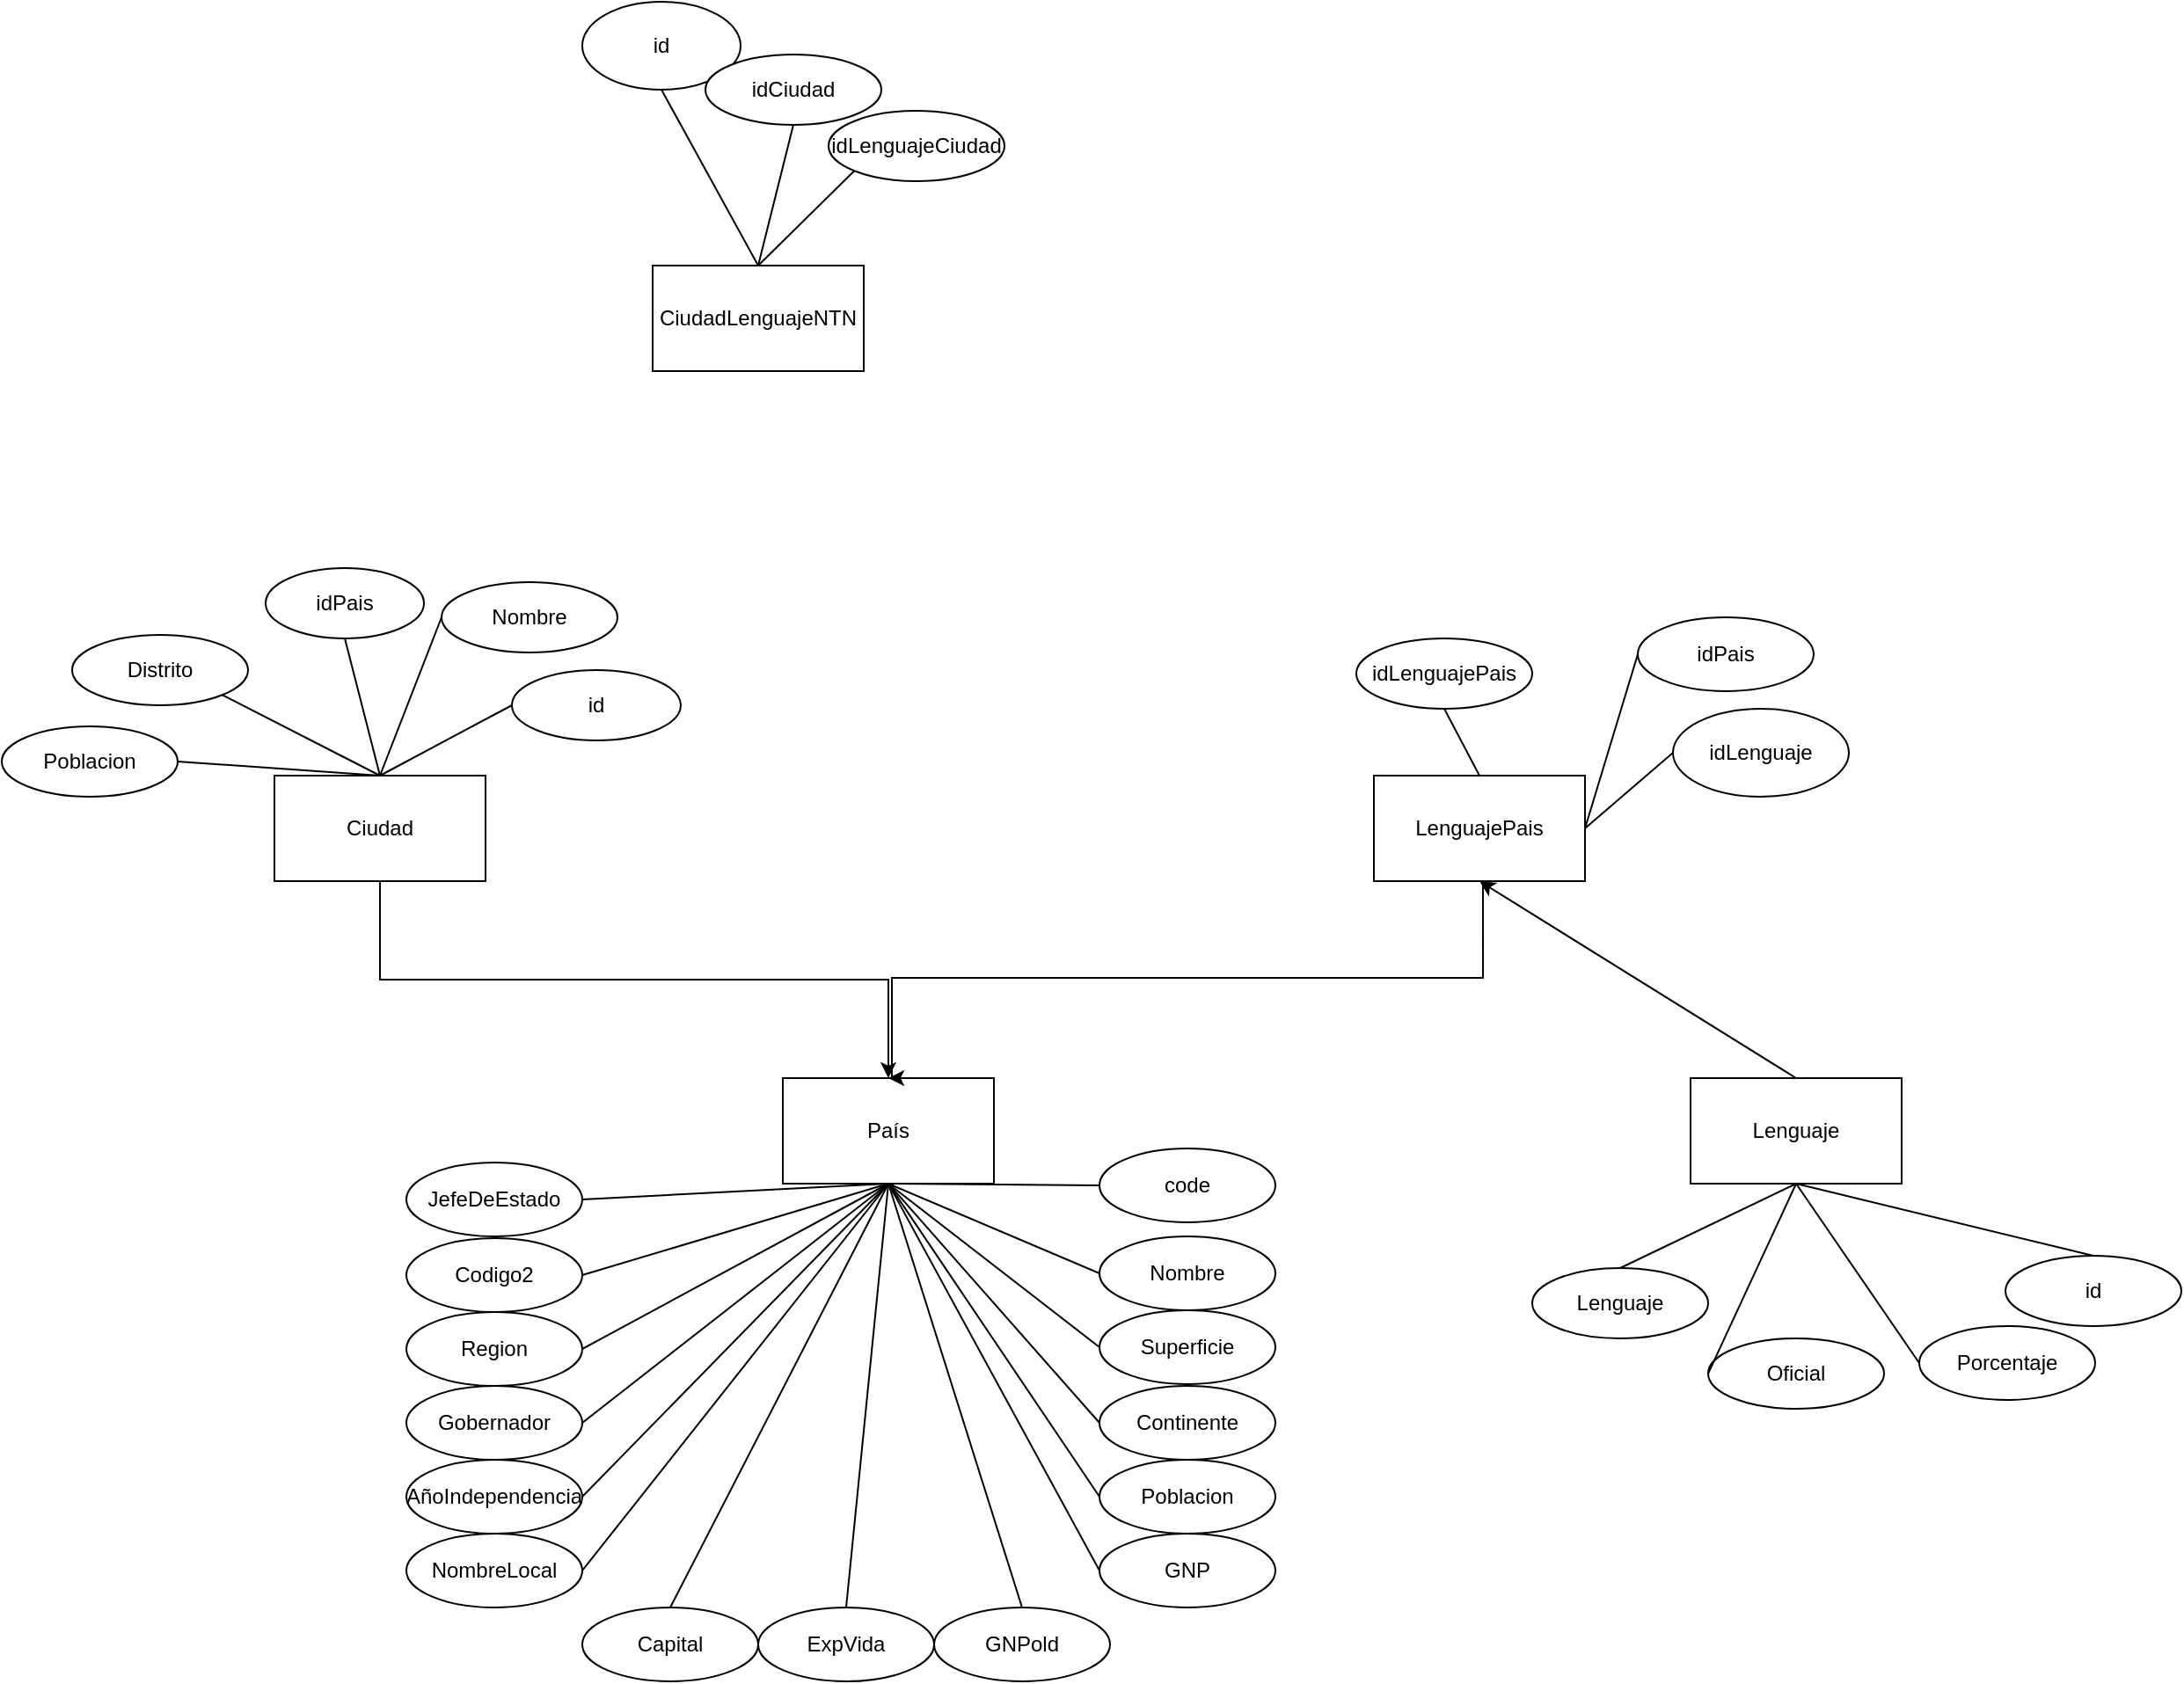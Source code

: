 <mxfile version="22.1.4" type="github">
  <diagram name="Página-1" id="QW3_HEI0pnz6f-6xpjjs">
    <mxGraphModel dx="1314" dy="1427" grid="1" gridSize="10" guides="1" tooltips="1" connect="1" arrows="1" fold="1" page="1" pageScale="1" pageWidth="1169" pageHeight="827" math="0" shadow="0">
      <root>
        <mxCell id="0" />
        <mxCell id="1" parent="0" />
        <mxCell id="LEDxgaxIy0SYVkINa124-1" value="País" style="rounded=0;whiteSpace=wrap;html=1;" parent="1" vertex="1">
          <mxGeometry x="474" y="242" width="120" height="60" as="geometry" />
        </mxCell>
        <mxCell id="LEDxgaxIy0SYVkINa124-55" style="edgeStyle=orthogonalEdgeStyle;rounded=0;orthogonalLoop=1;jettySize=auto;html=1;exitX=0.5;exitY=1;exitDx=0;exitDy=0;entryX=0.5;entryY=0;entryDx=0;entryDy=0;" parent="1" source="LEDxgaxIy0SYVkINa124-2" target="LEDxgaxIy0SYVkINa124-1" edge="1">
          <mxGeometry relative="1" as="geometry" />
        </mxCell>
        <mxCell id="LEDxgaxIy0SYVkINa124-2" value="Ciudad" style="rounded=0;whiteSpace=wrap;html=1;" parent="1" vertex="1">
          <mxGeometry x="185" y="70" width="120" height="60" as="geometry" />
        </mxCell>
        <mxCell id="nsaMhQy8s1WQ0L2lYG-B-9" style="edgeStyle=orthogonalEdgeStyle;rounded=0;orthogonalLoop=1;jettySize=auto;html=1;entryX=0.5;entryY=0;entryDx=0;entryDy=0;exitX=0.5;exitY=1;exitDx=0;exitDy=0;" edge="1" parent="1" target="LEDxgaxIy0SYVkINa124-1">
          <mxGeometry relative="1" as="geometry">
            <mxPoint x="871.98" y="125" as="sourcePoint" />
            <mxPoint x="535.98" y="237" as="targetPoint" />
            <Array as="points">
              <mxPoint x="872" y="185" />
              <mxPoint x="536" y="185" />
              <mxPoint x="536" y="242" />
            </Array>
          </mxGeometry>
        </mxCell>
        <mxCell id="LEDxgaxIy0SYVkINa124-3" value="LenguajePais" style="rounded=0;whiteSpace=wrap;html=1;" parent="1" vertex="1">
          <mxGeometry x="810" y="70" width="120" height="60" as="geometry" />
        </mxCell>
        <mxCell id="LEDxgaxIy0SYVkINa124-4" value="id" style="ellipse;whiteSpace=wrap;html=1;" parent="1" vertex="1">
          <mxGeometry x="320" y="10" width="96" height="40" as="geometry" />
        </mxCell>
        <mxCell id="LEDxgaxIy0SYVkINa124-5" value="Nombre" style="ellipse;whiteSpace=wrap;html=1;" parent="1" vertex="1">
          <mxGeometry x="280" y="-40" width="100" height="40" as="geometry" />
        </mxCell>
        <mxCell id="LEDxgaxIy0SYVkINa124-6" value="idPais" style="ellipse;whiteSpace=wrap;html=1;" parent="1" vertex="1">
          <mxGeometry x="180" y="-48" width="90" height="40" as="geometry" />
        </mxCell>
        <mxCell id="LEDxgaxIy0SYVkINa124-7" value="Distrito" style="ellipse;whiteSpace=wrap;html=1;" parent="1" vertex="1">
          <mxGeometry x="70" y="-10" width="100" height="40" as="geometry" />
        </mxCell>
        <mxCell id="LEDxgaxIy0SYVkINa124-8" value="Poblacion" style="ellipse;whiteSpace=wrap;html=1;" parent="1" vertex="1">
          <mxGeometry x="30" y="42" width="100" height="40" as="geometry" />
        </mxCell>
        <mxCell id="LEDxgaxIy0SYVkINa124-9" value="code" style="ellipse;whiteSpace=wrap;html=1;" parent="1" vertex="1">
          <mxGeometry x="654" y="282" width="100" height="42" as="geometry" />
        </mxCell>
        <mxCell id="LEDxgaxIy0SYVkINa124-10" value="Nombre" style="ellipse;whiteSpace=wrap;html=1;" parent="1" vertex="1">
          <mxGeometry x="654" y="332" width="100" height="42" as="geometry" />
        </mxCell>
        <mxCell id="LEDxgaxIy0SYVkINa124-11" value="Continente" style="ellipse;whiteSpace=wrap;html=1;" parent="1" vertex="1">
          <mxGeometry x="654" y="417" width="100" height="42" as="geometry" />
        </mxCell>
        <mxCell id="LEDxgaxIy0SYVkINa124-12" value="Region" style="ellipse;whiteSpace=wrap;html=1;" parent="1" vertex="1">
          <mxGeometry x="260" y="375" width="100" height="42" as="geometry" />
        </mxCell>
        <mxCell id="LEDxgaxIy0SYVkINa124-13" value="Superficie" style="ellipse;whiteSpace=wrap;html=1;" parent="1" vertex="1">
          <mxGeometry x="654" y="374" width="100" height="42" as="geometry" />
        </mxCell>
        <mxCell id="LEDxgaxIy0SYVkINa124-14" value="AñoIndependencia" style="ellipse;whiteSpace=wrap;html=1;" parent="1" vertex="1">
          <mxGeometry x="260" y="459" width="100" height="42" as="geometry" />
        </mxCell>
        <mxCell id="LEDxgaxIy0SYVkINa124-15" value="Poblacion" style="ellipse;whiteSpace=wrap;html=1;" parent="1" vertex="1">
          <mxGeometry x="654" y="459" width="100" height="42" as="geometry" />
        </mxCell>
        <mxCell id="LEDxgaxIy0SYVkINa124-16" value="ExpVida" style="ellipse;whiteSpace=wrap;html=1;" parent="1" vertex="1">
          <mxGeometry x="460" y="543" width="100" height="42" as="geometry" />
        </mxCell>
        <mxCell id="LEDxgaxIy0SYVkINa124-17" value="GNP" style="ellipse;whiteSpace=wrap;html=1;" parent="1" vertex="1">
          <mxGeometry x="654" y="501" width="100" height="42" as="geometry" />
        </mxCell>
        <mxCell id="LEDxgaxIy0SYVkINa124-18" value="GNPold" style="ellipse;whiteSpace=wrap;html=1;" parent="1" vertex="1">
          <mxGeometry x="560" y="543" width="100" height="42" as="geometry" />
        </mxCell>
        <mxCell id="LEDxgaxIy0SYVkINa124-19" value="NombreLocal" style="ellipse;whiteSpace=wrap;html=1;" parent="1" vertex="1">
          <mxGeometry x="260" y="501" width="100" height="42" as="geometry" />
        </mxCell>
        <mxCell id="LEDxgaxIy0SYVkINa124-20" value="Gobernador" style="ellipse;whiteSpace=wrap;html=1;" parent="1" vertex="1">
          <mxGeometry x="260" y="417" width="100" height="42" as="geometry" />
        </mxCell>
        <mxCell id="LEDxgaxIy0SYVkINa124-21" value="JefeDeEstado" style="ellipse;whiteSpace=wrap;html=1;" parent="1" vertex="1">
          <mxGeometry x="260" y="290" width="100" height="42" as="geometry" />
        </mxCell>
        <mxCell id="LEDxgaxIy0SYVkINa124-22" value="Capital" style="ellipse;whiteSpace=wrap;html=1;" parent="1" vertex="1">
          <mxGeometry x="360" y="543" width="100" height="42" as="geometry" />
        </mxCell>
        <mxCell id="LEDxgaxIy0SYVkINa124-23" value="Codigo2" style="ellipse;whiteSpace=wrap;html=1;" parent="1" vertex="1">
          <mxGeometry x="260" y="333" width="100" height="42" as="geometry" />
        </mxCell>
        <mxCell id="LEDxgaxIy0SYVkINa124-25" value="" style="endArrow=none;html=1;rounded=0;exitX=0.5;exitY=0;exitDx=0;exitDy=0;entryX=0;entryY=0.5;entryDx=0;entryDy=0;" parent="1" source="LEDxgaxIy0SYVkINa124-2" target="LEDxgaxIy0SYVkINa124-4" edge="1">
          <mxGeometry width="50" height="50" relative="1" as="geometry">
            <mxPoint x="340" y="150" as="sourcePoint" />
            <mxPoint x="390" y="100" as="targetPoint" />
          </mxGeometry>
        </mxCell>
        <mxCell id="LEDxgaxIy0SYVkINa124-26" value="" style="endArrow=none;html=1;rounded=0;exitX=0.5;exitY=0;exitDx=0;exitDy=0;entryX=0;entryY=0.5;entryDx=0;entryDy=0;" parent="1" source="LEDxgaxIy0SYVkINa124-2" target="LEDxgaxIy0SYVkINa124-5" edge="1">
          <mxGeometry width="50" height="50" relative="1" as="geometry">
            <mxPoint x="340" y="150" as="sourcePoint" />
            <mxPoint x="390" y="100" as="targetPoint" />
          </mxGeometry>
        </mxCell>
        <mxCell id="LEDxgaxIy0SYVkINa124-27" value="" style="endArrow=none;html=1;rounded=0;exitX=0.5;exitY=0;exitDx=0;exitDy=0;entryX=0.5;entryY=1;entryDx=0;entryDy=0;" parent="1" source="LEDxgaxIy0SYVkINa124-2" target="LEDxgaxIy0SYVkINa124-6" edge="1">
          <mxGeometry width="50" height="50" relative="1" as="geometry">
            <mxPoint x="340" y="150" as="sourcePoint" />
            <mxPoint x="390" y="100" as="targetPoint" />
          </mxGeometry>
        </mxCell>
        <mxCell id="LEDxgaxIy0SYVkINa124-28" value="" style="endArrow=none;html=1;rounded=0;exitX=1;exitY=1;exitDx=0;exitDy=0;entryX=0.5;entryY=0;entryDx=0;entryDy=0;" parent="1" source="LEDxgaxIy0SYVkINa124-7" target="LEDxgaxIy0SYVkINa124-2" edge="1">
          <mxGeometry width="50" height="50" relative="1" as="geometry">
            <mxPoint x="340" y="150" as="sourcePoint" />
            <mxPoint x="390" y="100" as="targetPoint" />
          </mxGeometry>
        </mxCell>
        <mxCell id="LEDxgaxIy0SYVkINa124-29" value="" style="endArrow=none;html=1;rounded=0;exitX=1;exitY=0.5;exitDx=0;exitDy=0;entryX=0.5;entryY=0;entryDx=0;entryDy=0;" parent="1" source="LEDxgaxIy0SYVkINa124-8" target="LEDxgaxIy0SYVkINa124-2" edge="1">
          <mxGeometry width="50" height="50" relative="1" as="geometry">
            <mxPoint x="340" y="150" as="sourcePoint" />
            <mxPoint x="390" y="100" as="targetPoint" />
          </mxGeometry>
        </mxCell>
        <mxCell id="LEDxgaxIy0SYVkINa124-32" value="" style="endArrow=none;html=1;rounded=0;exitX=1;exitY=0.5;exitDx=0;exitDy=0;entryX=0.5;entryY=1;entryDx=0;entryDy=0;" parent="1" source="LEDxgaxIy0SYVkINa124-21" target="LEDxgaxIy0SYVkINa124-1" edge="1">
          <mxGeometry width="50" height="50" relative="1" as="geometry">
            <mxPoint x="350" y="360" as="sourcePoint" />
            <mxPoint x="400" y="310" as="targetPoint" />
          </mxGeometry>
        </mxCell>
        <mxCell id="LEDxgaxIy0SYVkINa124-33" value="" style="endArrow=none;html=1;rounded=0;exitX=0.5;exitY=0;exitDx=0;exitDy=0;entryX=0.5;entryY=1;entryDx=0;entryDy=0;" parent="1" source="LEDxgaxIy0SYVkINa124-16" target="LEDxgaxIy0SYVkINa124-1" edge="1">
          <mxGeometry width="50" height="50" relative="1" as="geometry">
            <mxPoint x="520" y="460" as="sourcePoint" />
            <mxPoint x="570" y="410" as="targetPoint" />
          </mxGeometry>
        </mxCell>
        <mxCell id="LEDxgaxIy0SYVkINa124-34" value="" style="endArrow=none;html=1;rounded=0;entryX=0;entryY=0.5;entryDx=0;entryDy=0;exitX=0.5;exitY=1;exitDx=0;exitDy=0;" parent="1" source="LEDxgaxIy0SYVkINa124-1" target="LEDxgaxIy0SYVkINa124-9" edge="1">
          <mxGeometry width="50" height="50" relative="1" as="geometry">
            <mxPoint x="520" y="460" as="sourcePoint" />
            <mxPoint x="570" y="410" as="targetPoint" />
          </mxGeometry>
        </mxCell>
        <mxCell id="LEDxgaxIy0SYVkINa124-35" value="" style="endArrow=none;html=1;rounded=0;exitX=0.5;exitY=0;exitDx=0;exitDy=0;entryX=0.5;entryY=1;entryDx=0;entryDy=0;" parent="1" source="LEDxgaxIy0SYVkINa124-22" target="LEDxgaxIy0SYVkINa124-1" edge="1">
          <mxGeometry width="50" height="50" relative="1" as="geometry">
            <mxPoint x="520" y="460" as="sourcePoint" />
            <mxPoint x="570" y="410" as="targetPoint" />
          </mxGeometry>
        </mxCell>
        <mxCell id="LEDxgaxIy0SYVkINa124-36" value="" style="endArrow=none;html=1;rounded=0;entryX=0.5;entryY=0;entryDx=0;entryDy=0;exitX=0.5;exitY=1;exitDx=0;exitDy=0;" parent="1" source="LEDxgaxIy0SYVkINa124-1" target="LEDxgaxIy0SYVkINa124-18" edge="1">
          <mxGeometry width="50" height="50" relative="1" as="geometry">
            <mxPoint x="520" y="460" as="sourcePoint" />
            <mxPoint x="570" y="470" as="targetPoint" />
          </mxGeometry>
        </mxCell>
        <mxCell id="LEDxgaxIy0SYVkINa124-37" value="" style="endArrow=none;html=1;rounded=0;exitX=0;exitY=0.5;exitDx=0;exitDy=0;entryX=0.5;entryY=1;entryDx=0;entryDy=0;" parent="1" source="LEDxgaxIy0SYVkINa124-17" target="LEDxgaxIy0SYVkINa124-1" edge="1">
          <mxGeometry width="50" height="50" relative="1" as="geometry">
            <mxPoint x="520" y="460" as="sourcePoint" />
            <mxPoint x="570" y="410" as="targetPoint" />
          </mxGeometry>
        </mxCell>
        <mxCell id="LEDxgaxIy0SYVkINa124-38" value="" style="endArrow=none;html=1;rounded=0;exitX=0;exitY=0.5;exitDx=0;exitDy=0;entryX=0.5;entryY=1;entryDx=0;entryDy=0;" parent="1" source="LEDxgaxIy0SYVkINa124-15" target="LEDxgaxIy0SYVkINa124-1" edge="1">
          <mxGeometry width="50" height="50" relative="1" as="geometry">
            <mxPoint x="520" y="460" as="sourcePoint" />
            <mxPoint x="480" y="370" as="targetPoint" />
          </mxGeometry>
        </mxCell>
        <mxCell id="LEDxgaxIy0SYVkINa124-39" value="" style="endArrow=none;html=1;rounded=0;exitX=0;exitY=0.5;exitDx=0;exitDy=0;entryX=0.5;entryY=1;entryDx=0;entryDy=0;" parent="1" source="LEDxgaxIy0SYVkINa124-11" target="LEDxgaxIy0SYVkINa124-1" edge="1">
          <mxGeometry width="50" height="50" relative="1" as="geometry">
            <mxPoint x="520" y="460" as="sourcePoint" />
            <mxPoint x="570" y="410" as="targetPoint" />
          </mxGeometry>
        </mxCell>
        <mxCell id="LEDxgaxIy0SYVkINa124-40" value="" style="endArrow=none;html=1;rounded=0;exitX=1;exitY=0.5;exitDx=0;exitDy=0;entryX=0.5;entryY=1;entryDx=0;entryDy=0;" parent="1" source="LEDxgaxIy0SYVkINa124-19" target="LEDxgaxIy0SYVkINa124-1" edge="1">
          <mxGeometry width="50" height="50" relative="1" as="geometry">
            <mxPoint x="520" y="460" as="sourcePoint" />
            <mxPoint x="570" y="410" as="targetPoint" />
          </mxGeometry>
        </mxCell>
        <mxCell id="LEDxgaxIy0SYVkINa124-41" value="" style="endArrow=none;html=1;rounded=0;exitX=1;exitY=0.5;exitDx=0;exitDy=0;entryX=0.5;entryY=1;entryDx=0;entryDy=0;" parent="1" source="LEDxgaxIy0SYVkINa124-14" target="LEDxgaxIy0SYVkINa124-1" edge="1">
          <mxGeometry width="50" height="50" relative="1" as="geometry">
            <mxPoint x="520" y="460" as="sourcePoint" />
            <mxPoint x="440" y="280" as="targetPoint" />
          </mxGeometry>
        </mxCell>
        <mxCell id="LEDxgaxIy0SYVkINa124-42" value="" style="endArrow=none;html=1;rounded=0;exitX=1;exitY=0.5;exitDx=0;exitDy=0;entryX=0.5;entryY=1;entryDx=0;entryDy=0;" parent="1" source="LEDxgaxIy0SYVkINa124-20" target="LEDxgaxIy0SYVkINa124-1" edge="1">
          <mxGeometry width="50" height="50" relative="1" as="geometry">
            <mxPoint x="520" y="460" as="sourcePoint" />
            <mxPoint x="570" y="410" as="targetPoint" />
          </mxGeometry>
        </mxCell>
        <mxCell id="LEDxgaxIy0SYVkINa124-43" value="" style="endArrow=none;html=1;rounded=0;exitX=1;exitY=0.5;exitDx=0;exitDy=0;entryX=0.5;entryY=1;entryDx=0;entryDy=0;" parent="1" source="LEDxgaxIy0SYVkINa124-12" target="LEDxgaxIy0SYVkINa124-1" edge="1">
          <mxGeometry width="50" height="50" relative="1" as="geometry">
            <mxPoint x="520" y="460" as="sourcePoint" />
            <mxPoint x="480" y="350" as="targetPoint" />
          </mxGeometry>
        </mxCell>
        <mxCell id="LEDxgaxIy0SYVkINa124-44" value="" style="endArrow=none;html=1;rounded=0;exitX=1;exitY=0.5;exitDx=0;exitDy=0;entryX=0.5;entryY=1;entryDx=0;entryDy=0;" parent="1" source="LEDxgaxIy0SYVkINa124-23" target="LEDxgaxIy0SYVkINa124-1" edge="1">
          <mxGeometry width="50" height="50" relative="1" as="geometry">
            <mxPoint x="520" y="460" as="sourcePoint" />
            <mxPoint x="570" y="410" as="targetPoint" />
          </mxGeometry>
        </mxCell>
        <mxCell id="LEDxgaxIy0SYVkINa124-45" value="" style="endArrow=none;html=1;rounded=0;exitX=0;exitY=0.5;exitDx=0;exitDy=0;entryX=0.5;entryY=1;entryDx=0;entryDy=0;" parent="1" source="LEDxgaxIy0SYVkINa124-13" target="LEDxgaxIy0SYVkINa124-1" edge="1">
          <mxGeometry width="50" height="50" relative="1" as="geometry">
            <mxPoint x="520" y="460" as="sourcePoint" />
            <mxPoint x="570" y="410" as="targetPoint" />
          </mxGeometry>
        </mxCell>
        <mxCell id="LEDxgaxIy0SYVkINa124-46" value="" style="endArrow=none;html=1;rounded=0;exitX=0;exitY=0.5;exitDx=0;exitDy=0;entryX=0.5;entryY=1;entryDx=0;entryDy=0;" parent="1" source="LEDxgaxIy0SYVkINa124-10" target="LEDxgaxIy0SYVkINa124-1" edge="1">
          <mxGeometry width="50" height="50" relative="1" as="geometry">
            <mxPoint x="520" y="460" as="sourcePoint" />
            <mxPoint x="570" y="410" as="targetPoint" />
          </mxGeometry>
        </mxCell>
        <mxCell id="LEDxgaxIy0SYVkINa124-47" value="idPais" style="ellipse;whiteSpace=wrap;html=1;" parent="1" vertex="1">
          <mxGeometry x="960" y="-20" width="100" height="42" as="geometry" />
        </mxCell>
        <mxCell id="LEDxgaxIy0SYVkINa124-50" value="Porcentaje" style="ellipse;whiteSpace=wrap;html=1;" parent="1" vertex="1">
          <mxGeometry x="1120" y="383" width="100" height="42" as="geometry" />
        </mxCell>
        <mxCell id="LEDxgaxIy0SYVkINa124-52" value="" style="endArrow=none;html=1;rounded=0;exitX=0;exitY=0.5;exitDx=0;exitDy=0;entryX=0.5;entryY=1;entryDx=0;entryDy=0;" parent="1" source="LEDxgaxIy0SYVkINa124-50" target="nsaMhQy8s1WQ0L2lYG-B-4" edge="1">
          <mxGeometry width="50" height="50" relative="1" as="geometry">
            <mxPoint x="810" y="130" as="sourcePoint" />
            <mxPoint x="860" y="80" as="targetPoint" />
          </mxGeometry>
        </mxCell>
        <mxCell id="LEDxgaxIy0SYVkINa124-54" value="" style="endArrow=none;html=1;rounded=0;entryX=0;entryY=0.5;entryDx=0;entryDy=0;exitX=1;exitY=0.5;exitDx=0;exitDy=0;" parent="1" source="LEDxgaxIy0SYVkINa124-3" target="LEDxgaxIy0SYVkINa124-47" edge="1">
          <mxGeometry width="50" height="50" relative="1" as="geometry">
            <mxPoint x="810" y="130" as="sourcePoint" />
            <mxPoint x="860" y="80" as="targetPoint" />
          </mxGeometry>
        </mxCell>
        <mxCell id="LEDxgaxIy0SYVkINa124-57" value="CiudadLenguajeNTN" style="rounded=0;whiteSpace=wrap;html=1;" parent="1" vertex="1">
          <mxGeometry x="400" y="-220" width="120" height="60" as="geometry" />
        </mxCell>
        <mxCell id="LEDxgaxIy0SYVkINa124-61" value="id" style="ellipse;whiteSpace=wrap;html=1;" parent="1" vertex="1">
          <mxGeometry x="360" y="-370" width="90" height="50" as="geometry" />
        </mxCell>
        <mxCell id="LEDxgaxIy0SYVkINa124-62" value="idCiudad" style="ellipse;whiteSpace=wrap;html=1;" parent="1" vertex="1">
          <mxGeometry x="430" y="-340" width="100" height="40" as="geometry" />
        </mxCell>
        <mxCell id="LEDxgaxIy0SYVkINa124-63" value="idLenguajeCiudad" style="ellipse;whiteSpace=wrap;html=1;" parent="1" vertex="1">
          <mxGeometry x="500" y="-308" width="100" height="40" as="geometry" />
        </mxCell>
        <mxCell id="nsaMhQy8s1WQ0L2lYG-B-1" value="" style="endArrow=none;html=1;rounded=0;exitX=0.5;exitY=0;exitDx=0;exitDy=0;entryX=0.5;entryY=1;entryDx=0;entryDy=0;" edge="1" parent="1" source="LEDxgaxIy0SYVkINa124-57" target="LEDxgaxIy0SYVkINa124-61">
          <mxGeometry width="50" height="50" relative="1" as="geometry">
            <mxPoint x="670" y="-120" as="sourcePoint" />
            <mxPoint x="720" y="-170" as="targetPoint" />
          </mxGeometry>
        </mxCell>
        <mxCell id="nsaMhQy8s1WQ0L2lYG-B-2" value="" style="endArrow=none;html=1;rounded=0;entryX=0.5;entryY=1;entryDx=0;entryDy=0;exitX=0.5;exitY=0;exitDx=0;exitDy=0;" edge="1" parent="1" source="LEDxgaxIy0SYVkINa124-57" target="LEDxgaxIy0SYVkINa124-62">
          <mxGeometry width="50" height="50" relative="1" as="geometry">
            <mxPoint x="670" y="-120" as="sourcePoint" />
            <mxPoint x="720" y="-170" as="targetPoint" />
          </mxGeometry>
        </mxCell>
        <mxCell id="nsaMhQy8s1WQ0L2lYG-B-3" value="" style="endArrow=none;html=1;rounded=0;exitX=0.5;exitY=0;exitDx=0;exitDy=0;entryX=0;entryY=1;entryDx=0;entryDy=0;" edge="1" parent="1" source="LEDxgaxIy0SYVkINa124-57" target="LEDxgaxIy0SYVkINa124-63">
          <mxGeometry width="50" height="50" relative="1" as="geometry">
            <mxPoint x="670" y="-120" as="sourcePoint" />
            <mxPoint x="720" y="-170" as="targetPoint" />
          </mxGeometry>
        </mxCell>
        <mxCell id="nsaMhQy8s1WQ0L2lYG-B-4" value="Lenguaje" style="rounded=0;whiteSpace=wrap;html=1;" vertex="1" parent="1">
          <mxGeometry x="990" y="242" width="120" height="60" as="geometry" />
        </mxCell>
        <mxCell id="nsaMhQy8s1WQ0L2lYG-B-5" value="id" style="ellipse;whiteSpace=wrap;html=1;" vertex="1" parent="1">
          <mxGeometry x="1169" y="343" width="100" height="40" as="geometry" />
        </mxCell>
        <mxCell id="nsaMhQy8s1WQ0L2lYG-B-6" value="Oficial" style="ellipse;whiteSpace=wrap;html=1;" vertex="1" parent="1">
          <mxGeometry x="1000" y="390" width="100" height="40" as="geometry" />
        </mxCell>
        <mxCell id="nsaMhQy8s1WQ0L2lYG-B-7" value="Lenguaje" style="ellipse;whiteSpace=wrap;html=1;" vertex="1" parent="1">
          <mxGeometry x="900" y="350" width="100" height="40" as="geometry" />
        </mxCell>
        <mxCell id="nsaMhQy8s1WQ0L2lYG-B-15" value="" style="endArrow=none;html=1;rounded=0;exitX=0.5;exitY=0;exitDx=0;exitDy=0;entryX=0.5;entryY=1;entryDx=0;entryDy=0;" edge="1" parent="1" source="nsaMhQy8s1WQ0L2lYG-B-7" target="nsaMhQy8s1WQ0L2lYG-B-4">
          <mxGeometry width="50" height="50" relative="1" as="geometry">
            <mxPoint x="850" y="390" as="sourcePoint" />
            <mxPoint x="950" y="352" as="targetPoint" />
          </mxGeometry>
        </mxCell>
        <mxCell id="nsaMhQy8s1WQ0L2lYG-B-16" value="" style="endArrow=none;html=1;rounded=0;exitX=0;exitY=0.5;exitDx=0;exitDy=0;entryX=0.5;entryY=1;entryDx=0;entryDy=0;" edge="1" parent="1" source="nsaMhQy8s1WQ0L2lYG-B-6" target="nsaMhQy8s1WQ0L2lYG-B-4">
          <mxGeometry width="50" height="50" relative="1" as="geometry">
            <mxPoint x="850" y="390" as="sourcePoint" />
            <mxPoint x="950" y="350" as="targetPoint" />
          </mxGeometry>
        </mxCell>
        <mxCell id="nsaMhQy8s1WQ0L2lYG-B-17" value="" style="endArrow=none;html=1;rounded=0;exitX=0.5;exitY=0;exitDx=0;exitDy=0;entryX=0.5;entryY=1;entryDx=0;entryDy=0;" edge="1" parent="1" source="nsaMhQy8s1WQ0L2lYG-B-5" target="nsaMhQy8s1WQ0L2lYG-B-4">
          <mxGeometry width="50" height="50" relative="1" as="geometry">
            <mxPoint x="850" y="390" as="sourcePoint" />
            <mxPoint x="950" y="352" as="targetPoint" />
          </mxGeometry>
        </mxCell>
        <mxCell id="nsaMhQy8s1WQ0L2lYG-B-18" value="idLenguaje" style="ellipse;whiteSpace=wrap;html=1;" vertex="1" parent="1">
          <mxGeometry x="980" y="32" width="100" height="50" as="geometry" />
        </mxCell>
        <mxCell id="nsaMhQy8s1WQ0L2lYG-B-19" value="" style="endArrow=none;html=1;rounded=0;exitX=1;exitY=0.5;exitDx=0;exitDy=0;entryX=0;entryY=0.5;entryDx=0;entryDy=0;" edge="1" parent="1" source="LEDxgaxIy0SYVkINa124-3" target="nsaMhQy8s1WQ0L2lYG-B-18">
          <mxGeometry width="50" height="50" relative="1" as="geometry">
            <mxPoint x="1040" y="200" as="sourcePoint" />
            <mxPoint x="1090" y="150" as="targetPoint" />
          </mxGeometry>
        </mxCell>
        <mxCell id="nsaMhQy8s1WQ0L2lYG-B-20" value="" style="endArrow=classic;html=1;rounded=0;entryX=0.5;entryY=1;entryDx=0;entryDy=0;exitX=0.5;exitY=0;exitDx=0;exitDy=0;" edge="1" parent="1" source="nsaMhQy8s1WQ0L2lYG-B-4" target="LEDxgaxIy0SYVkINa124-3">
          <mxGeometry width="50" height="50" relative="1" as="geometry">
            <mxPoint x="990" y="240" as="sourcePoint" />
            <mxPoint x="1040" y="190" as="targetPoint" />
          </mxGeometry>
        </mxCell>
        <mxCell id="nsaMhQy8s1WQ0L2lYG-B-21" value="idLenguajePais" style="ellipse;whiteSpace=wrap;html=1;" vertex="1" parent="1">
          <mxGeometry x="800" y="-8" width="100" height="40" as="geometry" />
        </mxCell>
        <mxCell id="nsaMhQy8s1WQ0L2lYG-B-22" value="" style="endArrow=none;html=1;rounded=0;entryX=0.5;entryY=1;entryDx=0;entryDy=0;exitX=0.5;exitY=0;exitDx=0;exitDy=0;" edge="1" parent="1" source="LEDxgaxIy0SYVkINa124-3" target="nsaMhQy8s1WQ0L2lYG-B-21">
          <mxGeometry width="50" height="50" relative="1" as="geometry">
            <mxPoint x="620" y="200" as="sourcePoint" />
            <mxPoint x="670" y="150" as="targetPoint" />
          </mxGeometry>
        </mxCell>
      </root>
    </mxGraphModel>
  </diagram>
</mxfile>
